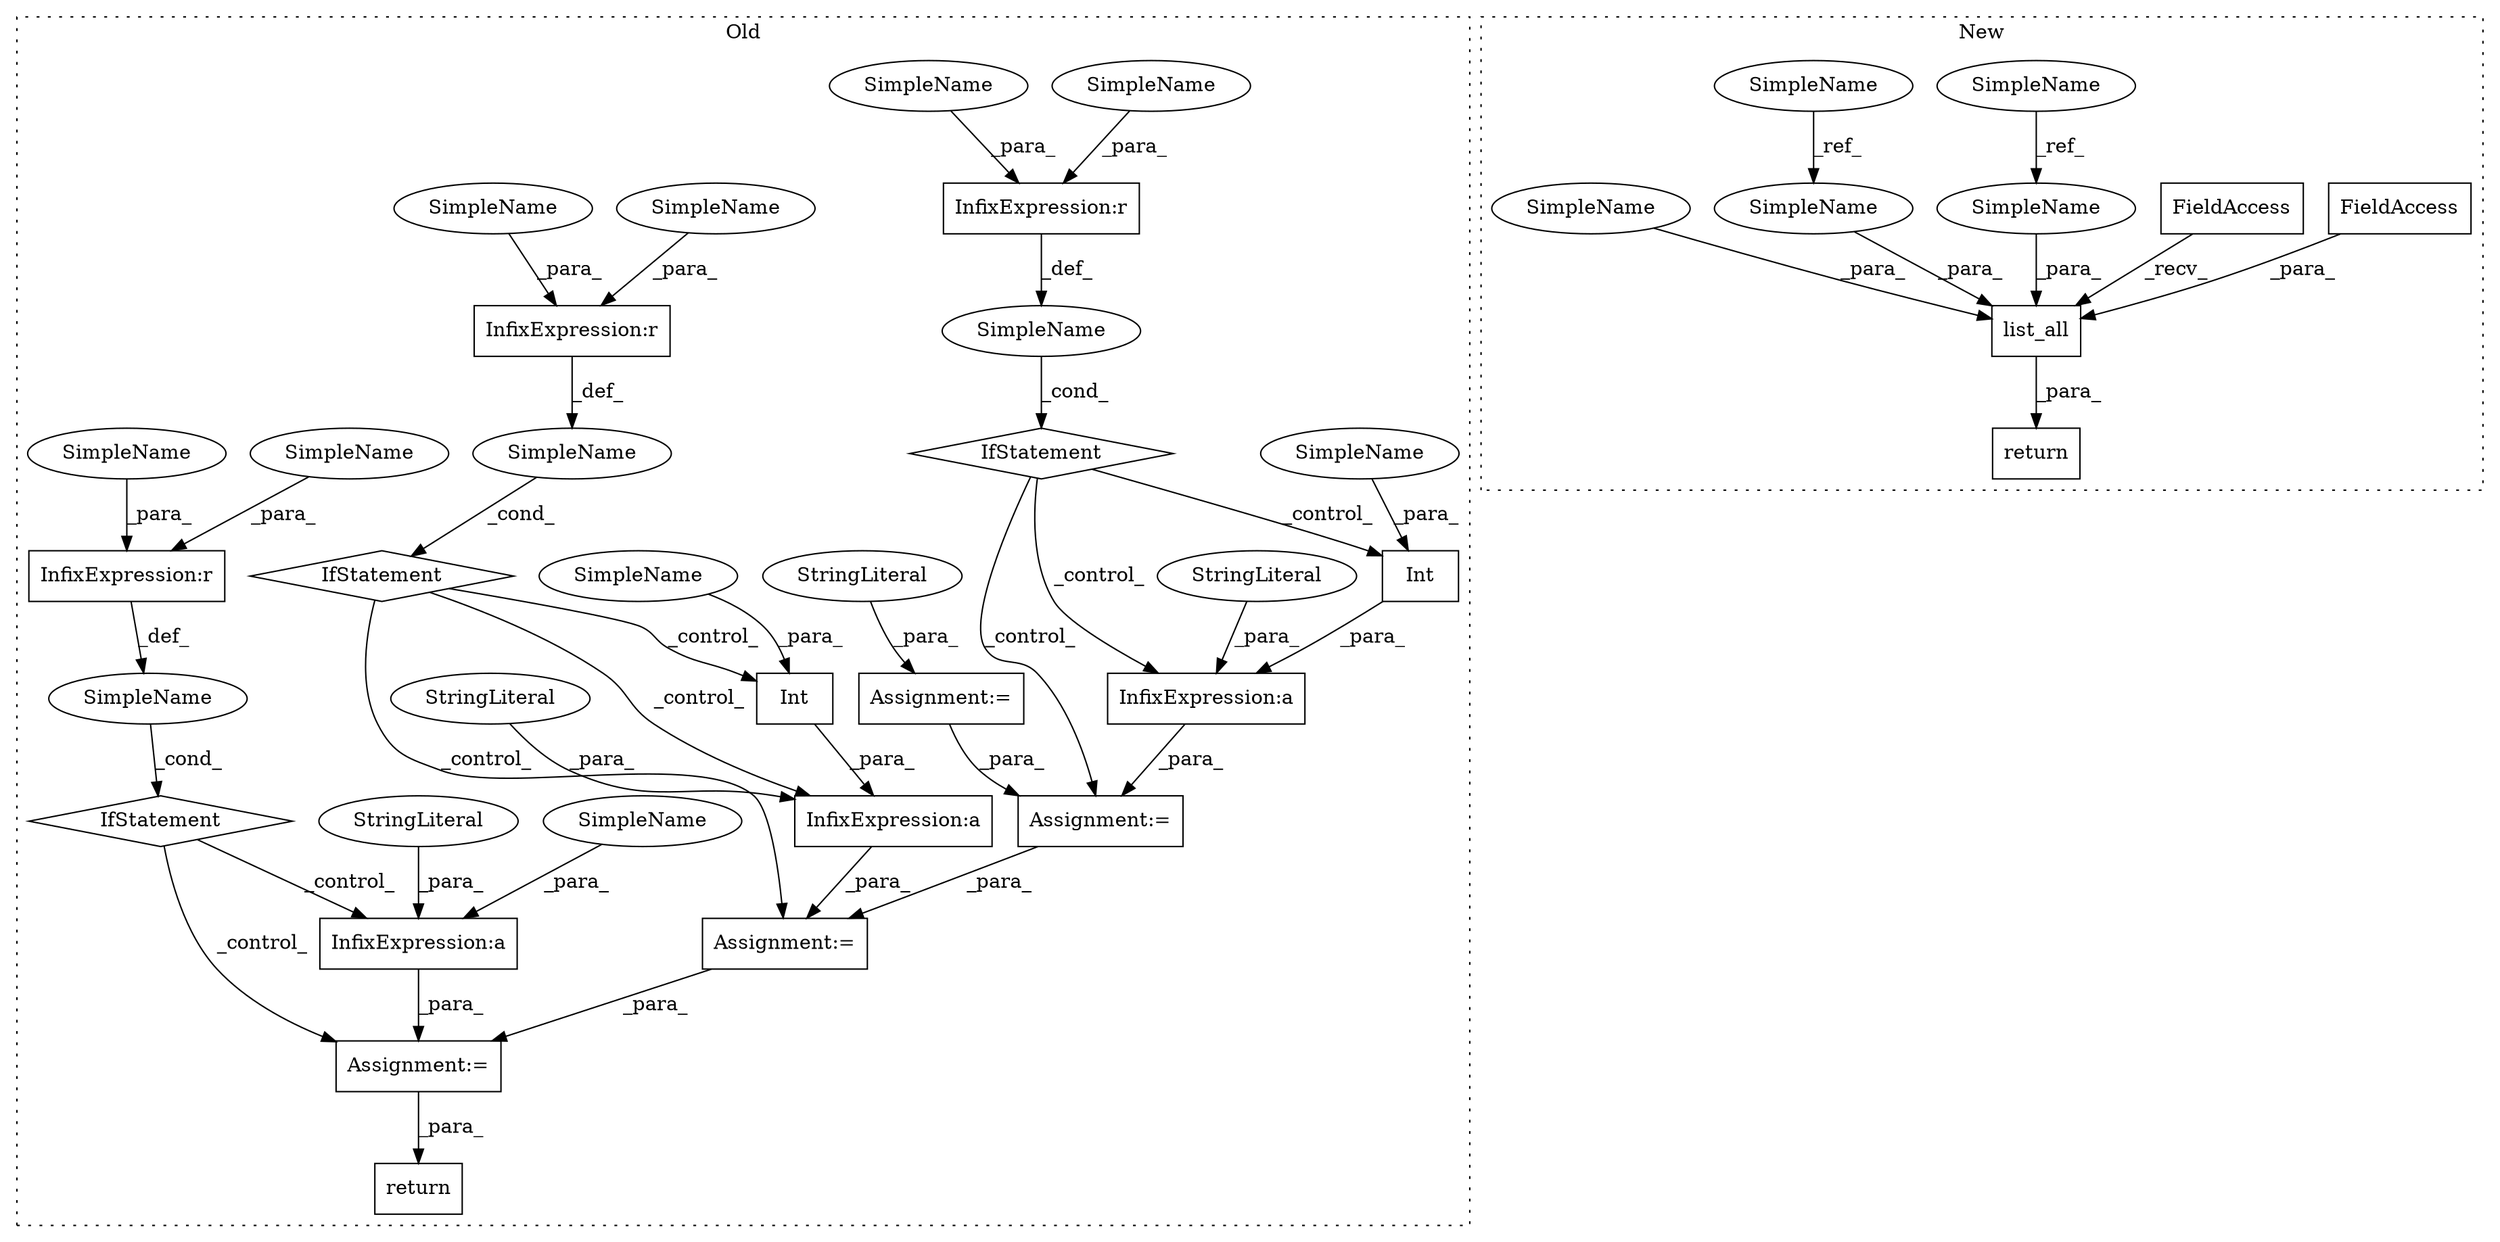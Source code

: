 digraph G {
subgraph cluster0 {
1 [label="IfStatement" a="25" s="3596,3611" l="4,2" shape="diamond"];
3 [label="InfixExpression:a" a="27" s="3641" l="3" shape="box"];
4 [label="InfixExpression:r" a="27" s="3603" l="4" shape="box"];
7 [label="SimpleName" a="42" s="" l="" shape="ellipse"];
8 [label="Assignment:=" a="7" s="3629" l="2" shape="box"];
9 [label="InfixExpression:a" a="27" s="3315" l="3" shape="box"];
10 [label="SimpleName" a="42" s="" l="" shape="ellipse"];
11 [label="Int" a="32" s="3318,3326" l="4,1" shape="box"];
12 [label="InfixExpression:a" a="27" s="3240" l="3" shape="box"];
14 [label="InfixExpression:r" a="27" s="3275" l="4" shape="box"];
15 [label="SimpleName" a="42" s="" l="" shape="ellipse"];
16 [label="Int" a="32" s="3243,3253" l="4,1" shape="box"];
18 [label="InfixExpression:r" a="27" s="3199" l="4" shape="box"];
19 [label="StringLiteral" a="45" s="3228" l="12" shape="ellipse"];
20 [label="StringLiteral" a="45" s="3632" l="9" shape="ellipse"];
21 [label="StringLiteral" a="45" s="3304" l="11" shape="ellipse"];
22 [label="IfStatement" a="25" s="3267,3283" l="4,2" shape="diamond"];
23 [label="Assignment:=" a="7" s="3170" l="1" shape="box"];
24 [label="IfStatement" a="25" s="3189,3207" l="4,2" shape="diamond"];
25 [label="StringLiteral" a="45" s="3171" l="12" shape="ellipse"];
26 [label="Assignment:=" a="7" s="3301" l="2" shape="box"];
27 [label="Assignment:=" a="7" s="3225" l="2" shape="box"];
29 [label="return" a="41" s="3660" l="7" shape="box"];
30 [label="SimpleName" a="42" s="3279" l="4" shape="ellipse"];
31 [label="SimpleName" a="42" s="3203" l="4" shape="ellipse"];
32 [label="SimpleName" a="42" s="3607" l="4" shape="ellipse"];
34 [label="SimpleName" a="42" s="3322" l="4" shape="ellipse"];
35 [label="SimpleName" a="42" s="3271" l="4" shape="ellipse"];
37 [label="SimpleName" a="42" s="3193" l="6" shape="ellipse"];
38 [label="SimpleName" a="42" s="3247" l="6" shape="ellipse"];
39 [label="SimpleName" a="42" s="3644" l="3" shape="ellipse"];
40 [label="SimpleName" a="42" s="3600" l="3" shape="ellipse"];
label = "Old";
style="dotted";
}
subgraph cluster1 {
2 [label="list_all" a="32" s="3201,3249" l="9,1" shape="box"];
5 [label="FieldAccess" a="22" s="3210" l="12" shape="box"];
6 [label="FieldAccess" a="22" s="3188" l="12" shape="box"];
13 [label="SimpleName" a="42" s="3118" l="4" shape="ellipse"];
17 [label="SimpleName" a="42" s="3105" l="6" shape="ellipse"];
28 [label="return" a="41" s="3181" l="7" shape="box"];
33 [label="SimpleName" a="42" s="3230" l="4" shape="ellipse"];
36 [label="SimpleName" a="42" s="3223" l="6" shape="ellipse"];
41 [label="SimpleName" a="42" s="3240" l="3" shape="ellipse"];
label = "New";
style="dotted";
}
1 -> 3 [label="_control_"];
1 -> 8 [label="_control_"];
2 -> 28 [label="_para_"];
3 -> 8 [label="_para_"];
4 -> 7 [label="_def_"];
5 -> 2 [label="_para_"];
6 -> 2 [label="_recv_"];
7 -> 1 [label="_cond_"];
8 -> 29 [label="_para_"];
9 -> 26 [label="_para_"];
10 -> 22 [label="_cond_"];
11 -> 9 [label="_para_"];
12 -> 27 [label="_para_"];
13 -> 33 [label="_ref_"];
14 -> 10 [label="_def_"];
15 -> 24 [label="_cond_"];
16 -> 12 [label="_para_"];
17 -> 36 [label="_ref_"];
18 -> 15 [label="_def_"];
19 -> 12 [label="_para_"];
20 -> 3 [label="_para_"];
21 -> 9 [label="_para_"];
22 -> 26 [label="_control_"];
22 -> 9 [label="_control_"];
22 -> 11 [label="_control_"];
23 -> 27 [label="_para_"];
24 -> 12 [label="_control_"];
24 -> 27 [label="_control_"];
24 -> 16 [label="_control_"];
25 -> 23 [label="_para_"];
26 -> 8 [label="_para_"];
27 -> 26 [label="_para_"];
30 -> 14 [label="_para_"];
31 -> 18 [label="_para_"];
32 -> 4 [label="_para_"];
33 -> 2 [label="_para_"];
34 -> 11 [label="_para_"];
35 -> 14 [label="_para_"];
36 -> 2 [label="_para_"];
37 -> 18 [label="_para_"];
38 -> 16 [label="_para_"];
39 -> 3 [label="_para_"];
40 -> 4 [label="_para_"];
41 -> 2 [label="_para_"];
}